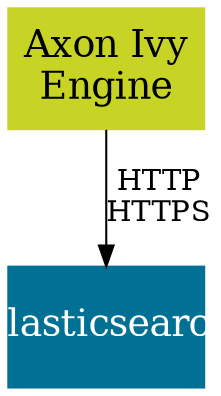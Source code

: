 
digraph overview {
  node [
    shape=box, 
    style=filled,
    margin=0 width=2 height=0.8
    fontcolor="white",    
    color="#007095",
    fixedsize=true,
    fontsize=18
  ];

  engine [label="Axon Ivy\nEngine", pos="0,2.5!", height="0.8", width="1.3", color="#C7D426", fontcolor="black"];
  elasticsearch [ label="Elasticsearch", pos="6,2.5!" width="1.3" height="0.8"]
  
  engine -> elasticsearch [ label="HTTP\nHTTPS" ];
}
